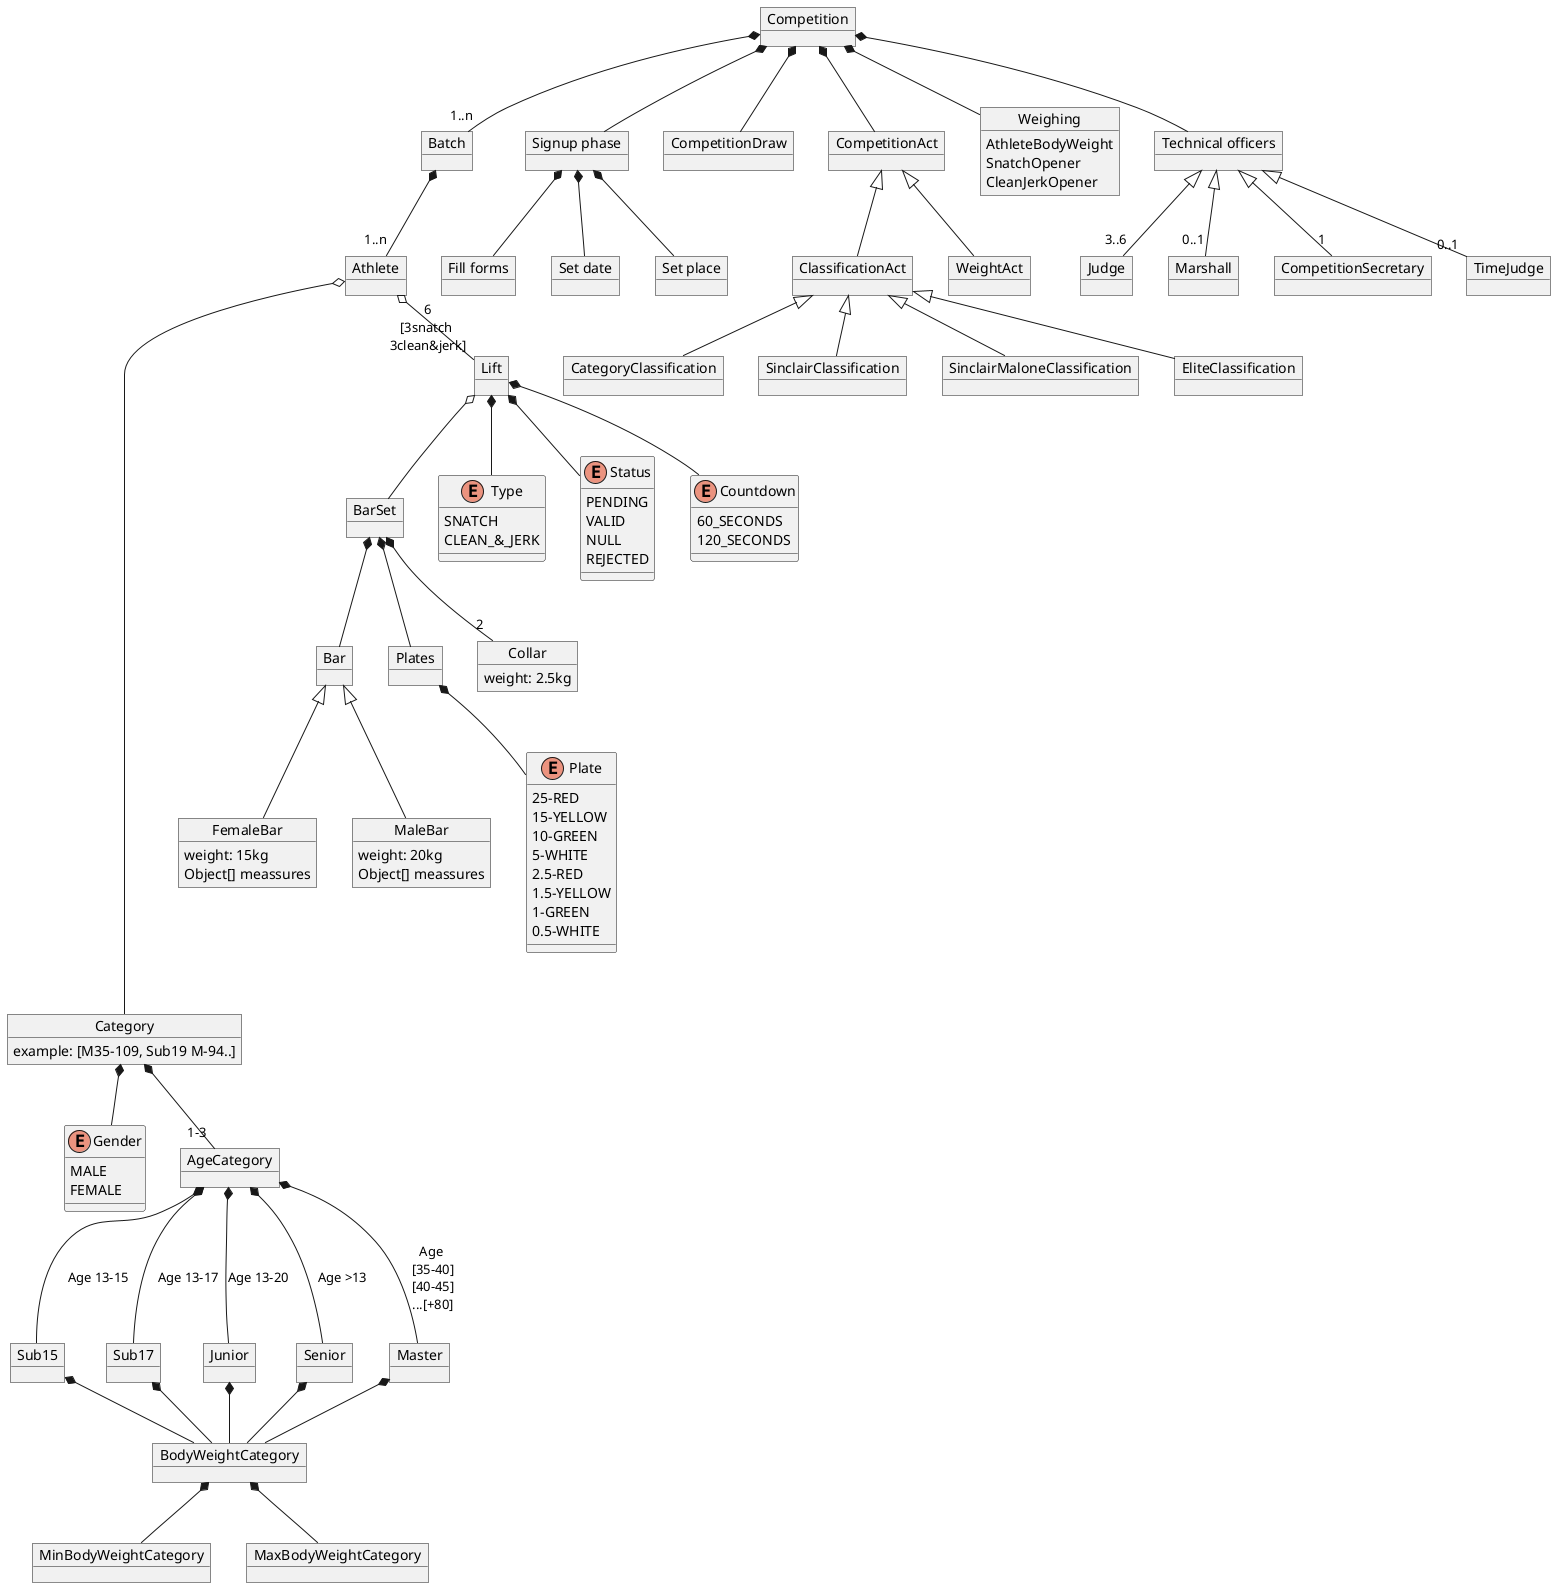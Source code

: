 @startuml
'https://plantuml.com/object-diagram

object Competition
object Batch
object "Signup phase" as signup
object "Fill forms" as fillForms
object "Set date" as setDate
object "Set place" as setPlace

object Athlete
enum Gender {
  MALE
  FEMALE
}

object CompetitionDraw

object Category {
  example: [M35-109, Sub19 M-94..]
}

object BodyWeightCategory
object MinBodyWeightCategory
object MaxBodyWeightCategory

object AgeCategory
object Sub15
object Sub17
object Junior
object Senior
object Master

' Bars
object BarSet
object Bar

object FemaleBar {
  weight: 15kg
  Object[] meassures
}
object MaleBar {
  weight: 20kg
  Object[] meassures
}


object Plates

enum Plate {
  25-RED
  15-YELLOW
  10-GREEN
  5-WHITE
  2.5-RED
  1.5-YELLOW
  1-GREEN
  0.5-WHITE
}

object Collar {
  weight: 2.5kg
}

' Lifts
object Lift
enum Type {
  SNATCH
  CLEAN_&_JERK
}

enum Status {
  PENDING
  VALID
  NULL
  REJECTED
}

enum Countdown {
  60_SECONDS
  120_SECONDS
}

' Competition acts
object CompetitionAct
object ClassificationAct
object WeightAct

' Clasification Acts
object CategoryClassification
object SinclairClassification
object SinclairMaloneClassification
object EliteClassification

' Weighing
object Weighing {
  AthleteBodyWeight
  SnatchOpener
  CleanJerkOpener
}


' Technical officers
object "Technical officers" as TC
object Judge
object Marshall
object CompetitionSecretary
object TimeJudge


Competition *-- TC
TC <|-- "3..6" Judge
TC <|-- "0..1" Marshall
TC <|-- "1" CompetitionSecretary
TC <|-- "0..1" TimeJudge


Lift *-- Type
Lift o-- BarSet
Lift *-- Status
Lift *-- Countdown


Competition *-- signup
signup *-- fillForms
signup *-- setDate
signup *-- setPlace
Competition *-- Weighing
Competition *-- "1..n" Batch
Batch *-- "1..n" Athlete
Competition *-- CompetitionAct
CompetitionAct <|-- ClassificationAct
CompetitionAct <|-- WeightAct
Competition *-- CompetitionDraw


ClassificationAct <|-- CategoryClassification
ClassificationAct <|-- SinclairClassification
ClassificationAct <|-- SinclairMaloneClassification
ClassificationAct <|-- EliteClassification

Category *-- "1-3" AgeCategory
Category *-- Gender
Sub15 *-- BodyWeightCategory
Sub17 *-- BodyWeightCategory
Junior *-- BodyWeightCategory
Senior *-- BodyWeightCategory
Master *-- BodyWeightCategory
BodyWeightCategory *-- MinBodyWeightCategory
BodyWeightCategory *-- MaxBodyWeightCategory

AgeCategory *-- Sub15 :"Age 13-15"
AgeCategory *-- Sub17 :"Age 13-17"
AgeCategory *-- Junior :"Age 13-20"
AgeCategory *-- Senior :"Age >13"
AgeCategory *-- Master :"Age \n[35-40]\n[40-45]\n...[+80]"


Athlete o------ Category

BarSet *-- Bar
Bar <|-- FemaleBar
Bar <|-- MaleBar
BarSet *-- "2" Collar

BarSet *-- Plates
Plates *-- Plate

Athlete o-- "6\n[3snatch \n3clean&jerk]" Lift

@enduml
